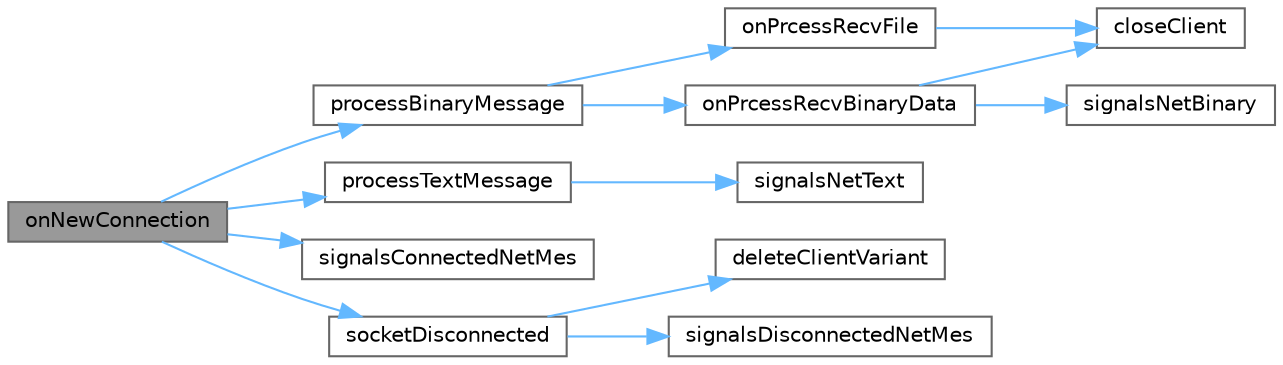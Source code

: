 digraph "onNewConnection"
{
 // LATEX_PDF_SIZE
  bgcolor="transparent";
  edge [fontname=Helvetica,fontsize=10,labelfontname=Helvetica,labelfontsize=10];
  node [fontname=Helvetica,fontsize=10,shape=box,height=0.2,width=0.4];
  rankdir="LR";
  Node1 [id="Node000001",label="onNewConnection",height=0.2,width=0.4,color="gray40", fillcolor="grey60", style="filled", fontcolor="black",tooltip="一个新的连接到达"];
  Node1 -> Node2 [id="edge1_Node000001_Node000002",color="steelblue1",style="solid",tooltip=" "];
  Node2 [id="Node000002",label="processBinaryMessage",height=0.2,width=0.4,color="grey40", fillcolor="white", style="filled",URL="$class_c_web_socket_server.html#a140441ea1bea9fc0e02b717da2ec0b09",tooltip="新的二进制数据消息到达"];
  Node2 -> Node3 [id="edge2_Node000002_Node000003",color="steelblue1",style="solid",tooltip=" "];
  Node3 [id="Node000003",label="onPrcessRecvBinaryData",height=0.2,width=0.4,color="grey40", fillcolor="white", style="filled",URL="$class_c_web_socket_server.html#a816c87b64b3034b519b4d9b5d981e49e",tooltip="处理二进制数据接收"];
  Node3 -> Node4 [id="edge3_Node000003_Node000004",color="steelblue1",style="solid",tooltip=" "];
  Node4 [id="Node000004",label="closeClient",height=0.2,width=0.4,color="grey40", fillcolor="white", style="filled",URL="$class_c_web_socket_server.html#a7768b97aa92145593b535e29aa443ed9",tooltip="关闭指定的客户端"];
  Node3 -> Node5 [id="edge4_Node000003_Node000005",color="steelblue1",style="solid",tooltip=" "];
  Node5 [id="Node000005",label="signalsNetBinary",height=0.2,width=0.4,color="grey40", fillcolor="white", style="filled",URL="$class_c_web_socket_server.html#afb41c93b8bc86309597870de1de8e670",tooltip="处理网络二进制消息"];
  Node2 -> Node6 [id="edge5_Node000002_Node000006",color="steelblue1",style="solid",tooltip=" "];
  Node6 [id="Node000006",label="onPrcessRecvFile",height=0.2,width=0.4,color="grey40", fillcolor="white", style="filled",URL="$class_c_web_socket_server.html#a361e4338cded968ceb7a9643fc3b7d0c",tooltip="处理文件接收"];
  Node6 -> Node4 [id="edge6_Node000006_Node000004",color="steelblue1",style="solid",tooltip=" "];
  Node1 -> Node7 [id="edge7_Node000001_Node000007",color="steelblue1",style="solid",tooltip=" "];
  Node7 [id="Node000007",label="processTextMessage",height=0.2,width=0.4,color="grey40", fillcolor="white", style="filled",URL="$class_c_web_socket_server.html#ad676b126e996f7df7dd8d6e8bd33ae6f",tooltip="新的字符串消息到达"];
  Node7 -> Node8 [id="edge8_Node000007_Node000008",color="steelblue1",style="solid",tooltip=" "];
  Node8 [id="Node000008",label="signalsNetText",height=0.2,width=0.4,color="grey40", fillcolor="white", style="filled",URL="$class_c_web_socket_server.html#a06c29bb7134269ee237d988efca6fc12",tooltip="处理网络字符串消息"];
  Node1 -> Node9 [id="edge9_Node000001_Node000009",color="steelblue1",style="solid",tooltip=" "];
  Node9 [id="Node000009",label="signalsConnectedNetMes",height=0.2,width=0.4,color="grey40", fillcolor="white", style="filled",URL="$class_c_web_socket_server.html#a6a634ccecde2f4a4e7903df0624d7879",tooltip="处理一个新的连接到达"];
  Node1 -> Node10 [id="edge10_Node000001_Node000010",color="steelblue1",style="solid",tooltip=" "];
  Node10 [id="Node000010",label="socketDisconnected",height=0.2,width=0.4,color="grey40", fillcolor="white", style="filled",URL="$class_c_web_socket_server.html#a270b32a7b4f3d08e655807d4101acbd7",tooltip="一个客户端断开连接"];
  Node10 -> Node11 [id="edge11_Node000010_Node000011",color="steelblue1",style="solid",tooltip=" "];
  Node11 [id="Node000011",label="deleteClientVariant",height=0.2,width=0.4,color="grey40", fillcolor="white", style="filled",URL="$class_c_web_socket_server.html#abdee6460dfcbb3b1011103c362bf7061",tooltip="清除指定客户端的管理数据"];
  Node10 -> Node12 [id="edge12_Node000010_Node000012",color="steelblue1",style="solid",tooltip=" "];
  Node12 [id="Node000012",label="signalsDisconnectedNetMes",height=0.2,width=0.4,color="grey40", fillcolor="white", style="filled",URL="$class_c_web_socket_server.html#a5f2cc7cfcec32f6b7685d312dc87b86c",tooltip="处理一个连接关闭"];
}

